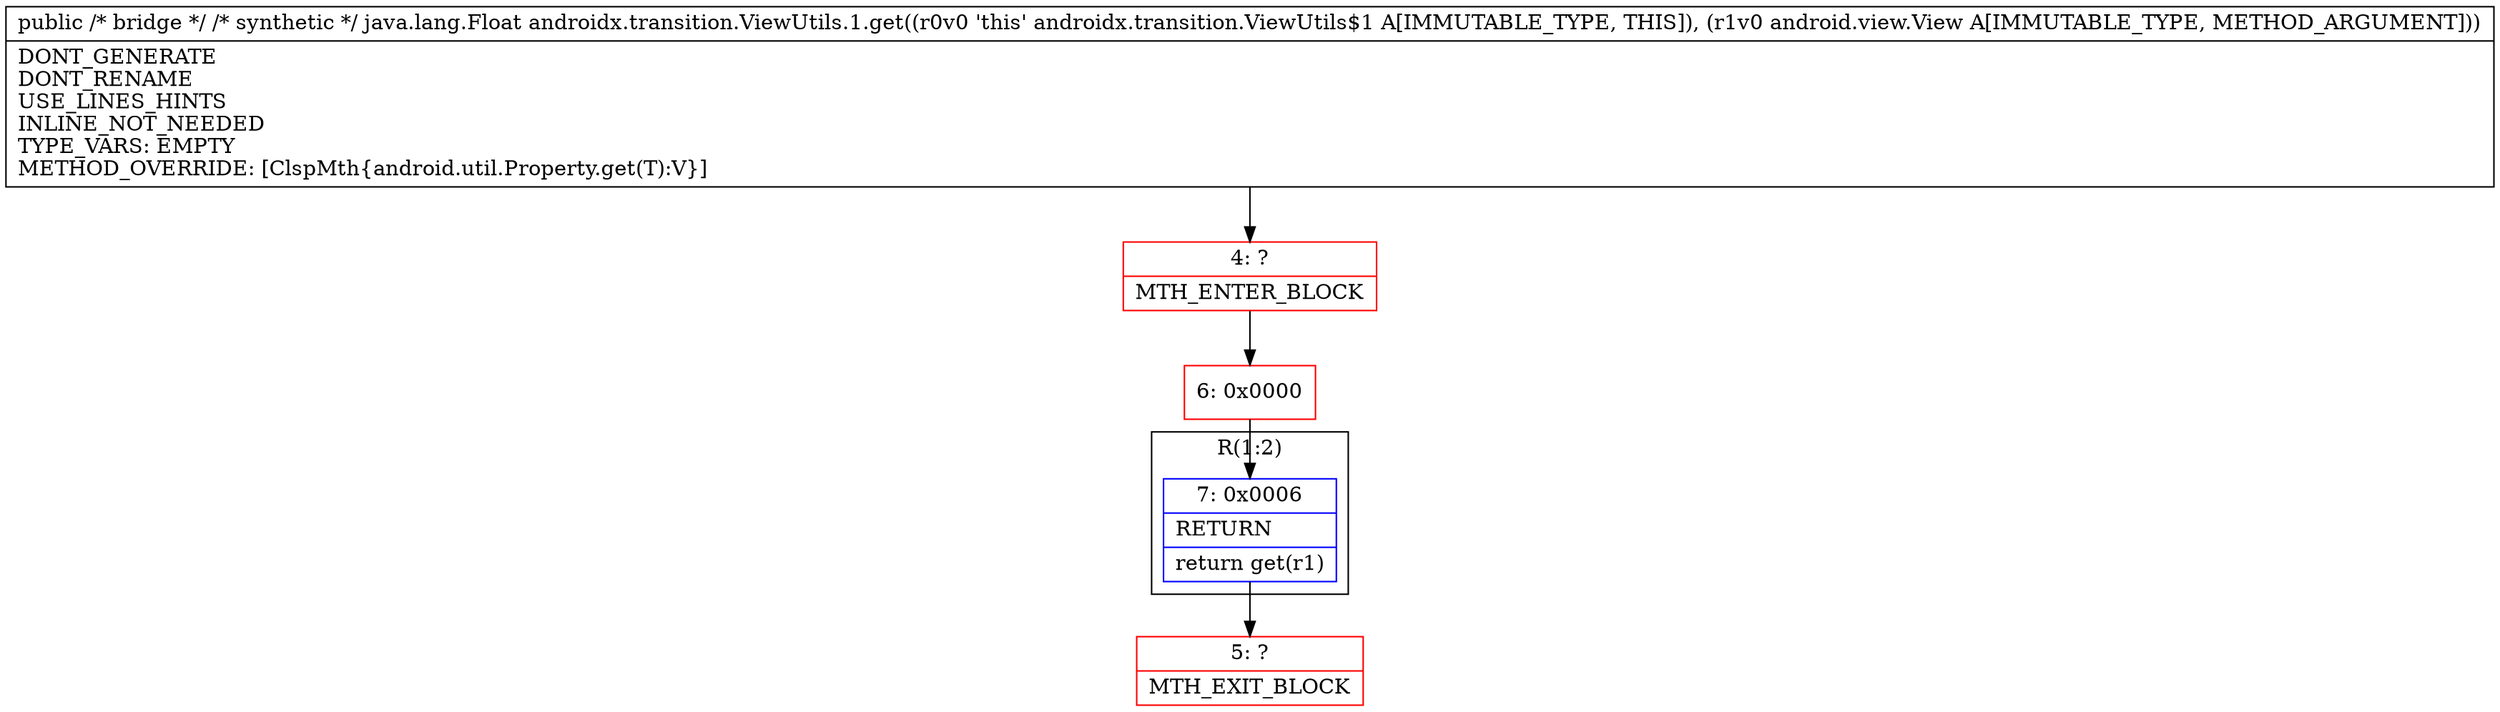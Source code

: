 digraph "CFG forandroidx.transition.ViewUtils.1.get(Ljava\/lang\/Object;)Ljava\/lang\/Object;" {
subgraph cluster_Region_128799941 {
label = "R(1:2)";
node [shape=record,color=blue];
Node_7 [shape=record,label="{7\:\ 0x0006|RETURN\l|return get(r1)\l}"];
}
Node_4 [shape=record,color=red,label="{4\:\ ?|MTH_ENTER_BLOCK\l}"];
Node_6 [shape=record,color=red,label="{6\:\ 0x0000}"];
Node_5 [shape=record,color=red,label="{5\:\ ?|MTH_EXIT_BLOCK\l}"];
MethodNode[shape=record,label="{public \/* bridge *\/ \/* synthetic *\/ java.lang.Float androidx.transition.ViewUtils.1.get((r0v0 'this' androidx.transition.ViewUtils$1 A[IMMUTABLE_TYPE, THIS]), (r1v0 android.view.View A[IMMUTABLE_TYPE, METHOD_ARGUMENT]))  | DONT_GENERATE\lDONT_RENAME\lUSE_LINES_HINTS\lINLINE_NOT_NEEDED\lTYPE_VARS: EMPTY\lMETHOD_OVERRIDE: [ClspMth\{android.util.Property.get(T):V\}]\l}"];
MethodNode -> Node_4;Node_7 -> Node_5;
Node_4 -> Node_6;
Node_6 -> Node_7;
}

